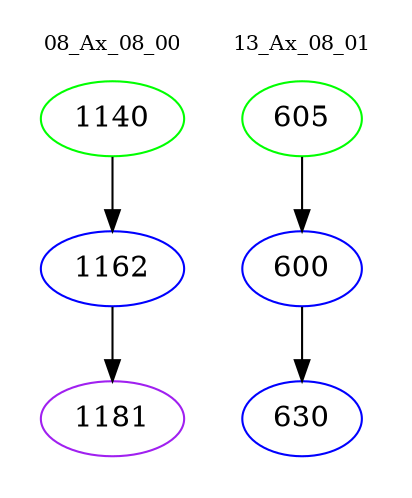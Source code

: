 digraph{
subgraph cluster_0 {
color = white
label = "08_Ax_08_00";
fontsize=10;
T0_1140 [label="1140", color="green"]
T0_1140 -> T0_1162 [color="black"]
T0_1162 [label="1162", color="blue"]
T0_1162 -> T0_1181 [color="black"]
T0_1181 [label="1181", color="purple"]
}
subgraph cluster_1 {
color = white
label = "13_Ax_08_01";
fontsize=10;
T1_605 [label="605", color="green"]
T1_605 -> T1_600 [color="black"]
T1_600 [label="600", color="blue"]
T1_600 -> T1_630 [color="black"]
T1_630 [label="630", color="blue"]
}
}
